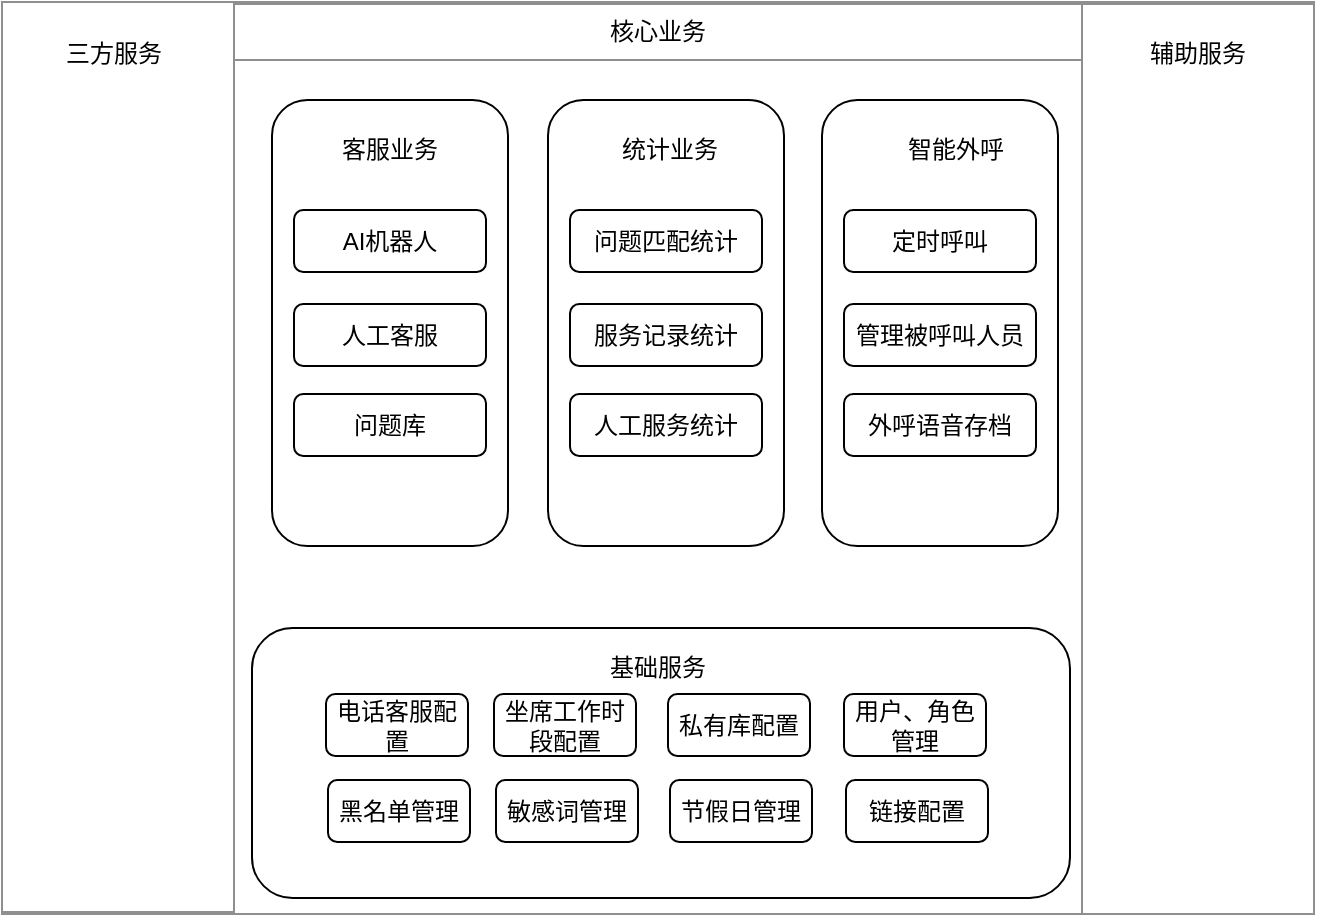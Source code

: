 <mxfile version="22.1.1" type="github">
  <diagram name="第 1 页" id="GnDO6N3DueWJBPkfXjhA">
    <mxGraphModel dx="1434" dy="746" grid="0" gridSize="10" guides="1" tooltips="1" connect="1" arrows="1" fold="1" page="0" pageScale="1" pageWidth="827" pageHeight="1169" math="0" shadow="0">
      <root>
        <mxCell id="0" />
        <mxCell id="1" parent="0" />
        <mxCell id="sUnTjPVfXL3tDDWwX9w4-1" value="" style="rounded=0;whiteSpace=wrap;html=1;strokeColor=#8F8F8F;" vertex="1" parent="1">
          <mxGeometry x="43" y="83" width="656" height="456" as="geometry" />
        </mxCell>
        <mxCell id="sUnTjPVfXL3tDDWwX9w4-2" value="" style="rounded=0;whiteSpace=wrap;html=1;strokeColor=#8F8F8F;" vertex="1" parent="1">
          <mxGeometry x="43" y="83" width="116" height="455" as="geometry" />
        </mxCell>
        <mxCell id="sUnTjPVfXL3tDDWwX9w4-3" value="" style="rounded=0;whiteSpace=wrap;html=1;strokeColor=#8F8F8F;" vertex="1" parent="1">
          <mxGeometry x="583" y="84" width="116" height="455" as="geometry" />
        </mxCell>
        <mxCell id="sUnTjPVfXL3tDDWwX9w4-4" value="三方服务" style="text;html=1;strokeColor=none;fillColor=none;align=center;verticalAlign=middle;whiteSpace=wrap;rounded=0;" vertex="1" parent="1">
          <mxGeometry x="69" y="94" width="60" height="30" as="geometry" />
        </mxCell>
        <mxCell id="sUnTjPVfXL3tDDWwX9w4-5" value="辅助服务" style="text;html=1;strokeColor=none;fillColor=none;align=center;verticalAlign=middle;whiteSpace=wrap;rounded=0;" vertex="1" parent="1">
          <mxGeometry x="611" y="94" width="60" height="30" as="geometry" />
        </mxCell>
        <mxCell id="sUnTjPVfXL3tDDWwX9w4-6" value="核心业务" style="rounded=0;whiteSpace=wrap;html=1;strokeColor=#8F8F8F;" vertex="1" parent="1">
          <mxGeometry x="159" y="84" width="424" height="28" as="geometry" />
        </mxCell>
        <mxCell id="sUnTjPVfXL3tDDWwX9w4-7" value="" style="rounded=1;whiteSpace=wrap;html=1;" vertex="1" parent="1">
          <mxGeometry x="178" y="132" width="118" height="223" as="geometry" />
        </mxCell>
        <mxCell id="sUnTjPVfXL3tDDWwX9w4-8" value="" style="rounded=1;whiteSpace=wrap;html=1;" vertex="1" parent="1">
          <mxGeometry x="316" y="132" width="118" height="223" as="geometry" />
        </mxCell>
        <mxCell id="sUnTjPVfXL3tDDWwX9w4-9" value="" style="rounded=1;whiteSpace=wrap;html=1;" vertex="1" parent="1">
          <mxGeometry x="453" y="132" width="118" height="223" as="geometry" />
        </mxCell>
        <mxCell id="sUnTjPVfXL3tDDWwX9w4-10" value="" style="rounded=1;whiteSpace=wrap;html=1;" vertex="1" parent="1">
          <mxGeometry x="168" y="396" width="409" height="135" as="geometry" />
        </mxCell>
        <mxCell id="sUnTjPVfXL3tDDWwX9w4-11" value="客服业务" style="text;html=1;strokeColor=none;fillColor=none;align=center;verticalAlign=middle;whiteSpace=wrap;rounded=0;" vertex="1" parent="1">
          <mxGeometry x="207" y="142" width="60" height="30" as="geometry" />
        </mxCell>
        <mxCell id="sUnTjPVfXL3tDDWwX9w4-12" value="统计业务" style="text;html=1;strokeColor=none;fillColor=none;align=center;verticalAlign=middle;whiteSpace=wrap;rounded=0;" vertex="1" parent="1">
          <mxGeometry x="347" y="142" width="60" height="30" as="geometry" />
        </mxCell>
        <mxCell id="sUnTjPVfXL3tDDWwX9w4-13" value="智能外呼" style="text;html=1;strokeColor=none;fillColor=none;align=center;verticalAlign=middle;whiteSpace=wrap;rounded=0;" vertex="1" parent="1">
          <mxGeometry x="490" y="142" width="60" height="30" as="geometry" />
        </mxCell>
        <mxCell id="sUnTjPVfXL3tDDWwX9w4-14" value="AI机器人" style="rounded=1;whiteSpace=wrap;html=1;" vertex="1" parent="1">
          <mxGeometry x="189" y="187" width="96" height="31" as="geometry" />
        </mxCell>
        <mxCell id="sUnTjPVfXL3tDDWwX9w4-15" value="人工客服" style="rounded=1;whiteSpace=wrap;html=1;" vertex="1" parent="1">
          <mxGeometry x="189" y="234" width="96" height="31" as="geometry" />
        </mxCell>
        <mxCell id="sUnTjPVfXL3tDDWwX9w4-16" value="问题库" style="rounded=1;whiteSpace=wrap;html=1;" vertex="1" parent="1">
          <mxGeometry x="189" y="279" width="96" height="31" as="geometry" />
        </mxCell>
        <mxCell id="sUnTjPVfXL3tDDWwX9w4-17" value="问题匹配统计" style="rounded=1;whiteSpace=wrap;html=1;" vertex="1" parent="1">
          <mxGeometry x="327" y="187" width="96" height="31" as="geometry" />
        </mxCell>
        <mxCell id="sUnTjPVfXL3tDDWwX9w4-18" value="服务记录统计" style="rounded=1;whiteSpace=wrap;html=1;" vertex="1" parent="1">
          <mxGeometry x="327" y="234" width="96" height="31" as="geometry" />
        </mxCell>
        <mxCell id="sUnTjPVfXL3tDDWwX9w4-19" value="人工服务统计" style="rounded=1;whiteSpace=wrap;html=1;" vertex="1" parent="1">
          <mxGeometry x="327" y="279" width="96" height="31" as="geometry" />
        </mxCell>
        <mxCell id="sUnTjPVfXL3tDDWwX9w4-20" value="定时呼叫" style="rounded=1;whiteSpace=wrap;html=1;" vertex="1" parent="1">
          <mxGeometry x="464" y="187" width="96" height="31" as="geometry" />
        </mxCell>
        <mxCell id="sUnTjPVfXL3tDDWwX9w4-21" value="管理被呼叫人员" style="rounded=1;whiteSpace=wrap;html=1;" vertex="1" parent="1">
          <mxGeometry x="464" y="234" width="96" height="31" as="geometry" />
        </mxCell>
        <mxCell id="sUnTjPVfXL3tDDWwX9w4-22" value="基础服务" style="text;html=1;strokeColor=none;fillColor=none;align=center;verticalAlign=middle;whiteSpace=wrap;rounded=0;" vertex="1" parent="1">
          <mxGeometry x="341" y="401" width="60" height="30" as="geometry" />
        </mxCell>
        <mxCell id="sUnTjPVfXL3tDDWwX9w4-24" value="电话客服配置" style="rounded=1;whiteSpace=wrap;html=1;" vertex="1" parent="1">
          <mxGeometry x="205" y="429" width="71" height="31" as="geometry" />
        </mxCell>
        <mxCell id="sUnTjPVfXL3tDDWwX9w4-27" value="坐席工作时段配置" style="rounded=1;whiteSpace=wrap;html=1;" vertex="1" parent="1">
          <mxGeometry x="289" y="429" width="71" height="31" as="geometry" />
        </mxCell>
        <mxCell id="sUnTjPVfXL3tDDWwX9w4-28" value="私有库配置" style="rounded=1;whiteSpace=wrap;html=1;" vertex="1" parent="1">
          <mxGeometry x="376" y="429" width="71" height="31" as="geometry" />
        </mxCell>
        <mxCell id="sUnTjPVfXL3tDDWwX9w4-29" value="用户、角色管理" style="rounded=1;whiteSpace=wrap;html=1;" vertex="1" parent="1">
          <mxGeometry x="464" y="429" width="71" height="31" as="geometry" />
        </mxCell>
        <mxCell id="sUnTjPVfXL3tDDWwX9w4-30" value="黑名单管理" style="rounded=1;whiteSpace=wrap;html=1;" vertex="1" parent="1">
          <mxGeometry x="206" y="472" width="71" height="31" as="geometry" />
        </mxCell>
        <mxCell id="sUnTjPVfXL3tDDWwX9w4-31" value="敏感词管理" style="rounded=1;whiteSpace=wrap;html=1;" vertex="1" parent="1">
          <mxGeometry x="290" y="472" width="71" height="31" as="geometry" />
        </mxCell>
        <mxCell id="sUnTjPVfXL3tDDWwX9w4-32" value="节假日管理" style="rounded=1;whiteSpace=wrap;html=1;" vertex="1" parent="1">
          <mxGeometry x="377" y="472" width="71" height="31" as="geometry" />
        </mxCell>
        <mxCell id="sUnTjPVfXL3tDDWwX9w4-33" value="链接配置" style="rounded=1;whiteSpace=wrap;html=1;" vertex="1" parent="1">
          <mxGeometry x="465" y="472" width="71" height="31" as="geometry" />
        </mxCell>
        <mxCell id="sUnTjPVfXL3tDDWwX9w4-34" value="外呼语音存档" style="rounded=1;whiteSpace=wrap;html=1;" vertex="1" parent="1">
          <mxGeometry x="464" y="279" width="96" height="31" as="geometry" />
        </mxCell>
      </root>
    </mxGraphModel>
  </diagram>
</mxfile>
